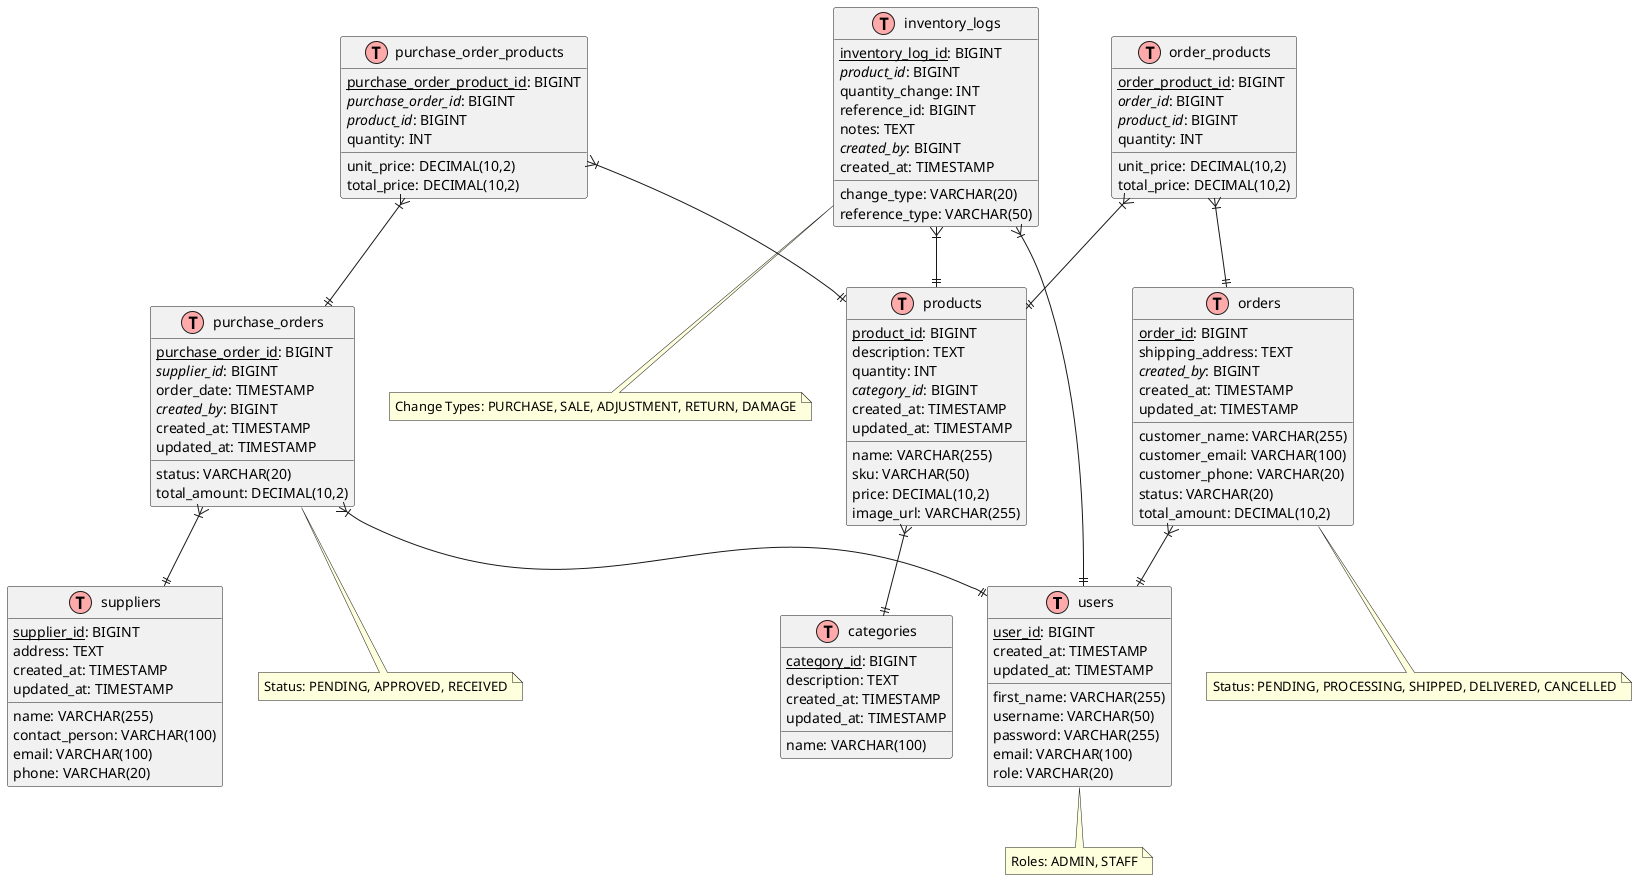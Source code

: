 @startuml QM Inventory System - Database Schema

!define table(x) class x << (T,#FFAAAA) >>
!define primary_key(x) <u>x</u>
!define foreign_key(x) <i>x</i>

table(users) {
  primary_key(user_id): BIGINT
  first_name: VARCHAR(255)
  username: VARCHAR(50)
  password: VARCHAR(255)
  email: VARCHAR(100)
  role: VARCHAR(20)
  created_at: TIMESTAMP
  updated_at: TIMESTAMP
}

table(categories) {
  primary_key(category_id): BIGINT
  name: VARCHAR(100)
  description: TEXT
  created_at: TIMESTAMP
  updated_at: TIMESTAMP
}

table(products) {
  primary_key(product_id): BIGINT
  name: VARCHAR(255)
  description: TEXT
  sku: VARCHAR(50)
  price: DECIMAL(10,2)
  quantity: INT
  foreign_key(category_id): BIGINT
  image_url: VARCHAR(255)
  created_at: TIMESTAMP
  updated_at: TIMESTAMP
}

table(suppliers) {
  primary_key(supplier_id): BIGINT
  name: VARCHAR(255)
  contact_person: VARCHAR(100)
  email: VARCHAR(100)
  phone: VARCHAR(20)
  address: TEXT
  created_at: TIMESTAMP
  updated_at: TIMESTAMP
}

table(purchase_orders) {
  primary_key(purchase_order_id): BIGINT
  foreign_key(supplier_id): BIGINT
  order_date: TIMESTAMP
  status: VARCHAR(20)
  total_amount: DECIMAL(10,2)
  foreign_key(created_by): BIGINT
  created_at: TIMESTAMP
  updated_at: TIMESTAMP
}

table(purchase_order_products) {
  primary_key(purchase_order_product_id): BIGINT
  foreign_key(purchase_order_id): BIGINT
  foreign_key(product_id): BIGINT
  quantity: INT
  unit_price: DECIMAL(10,2)
  total_price: DECIMAL(10,2)
}

table(inventory_logs) {
  primary_key(inventory_log_id): BIGINT
  foreign_key(product_id): BIGINT
  quantity_change: INT
  change_type: VARCHAR(20)
  reference_type: VARCHAR(50)
  reference_id: BIGINT
  notes: TEXT
  foreign_key(created_by): BIGINT
  created_at: TIMESTAMP
}

table(orders) {
  primary_key(order_id): BIGINT
  customer_name: VARCHAR(255)
  customer_email: VARCHAR(100)
  customer_phone: VARCHAR(20)
  shipping_address: TEXT
  status: VARCHAR(20)
  total_amount: DECIMAL(10,2)
  foreign_key(created_by): BIGINT
  created_at: TIMESTAMP
  updated_at: TIMESTAMP
}

table(order_products) {
  primary_key(order_product_id): BIGINT
  foreign_key(order_id): BIGINT
  foreign_key(product_id): BIGINT
  quantity: INT
  unit_price: DECIMAL(10,2)
  total_price: DECIMAL(10,2)
}

products }|--|| categories
purchase_orders }|--|| suppliers
purchase_orders }|--|| users
purchase_order_products }|--|| purchase_orders
purchase_order_products }|--|| products
inventory_logs }|--|| products
inventory_logs }|--|| users
orders }|--|| users
order_products }|--|| orders
order_products }|--|| products

note bottom of users
  Roles: ADMIN, STAFF
end note

note bottom of purchase_orders
  Status: PENDING, APPROVED, RECEIVED
end note

note bottom of orders
  Status: PENDING, PROCESSING, SHIPPED, DELIVERED, CANCELLED
end note

note bottom of inventory_logs
  Change Types: PURCHASE, SALE, ADJUSTMENT, RETURN, DAMAGE
end note

@enduml